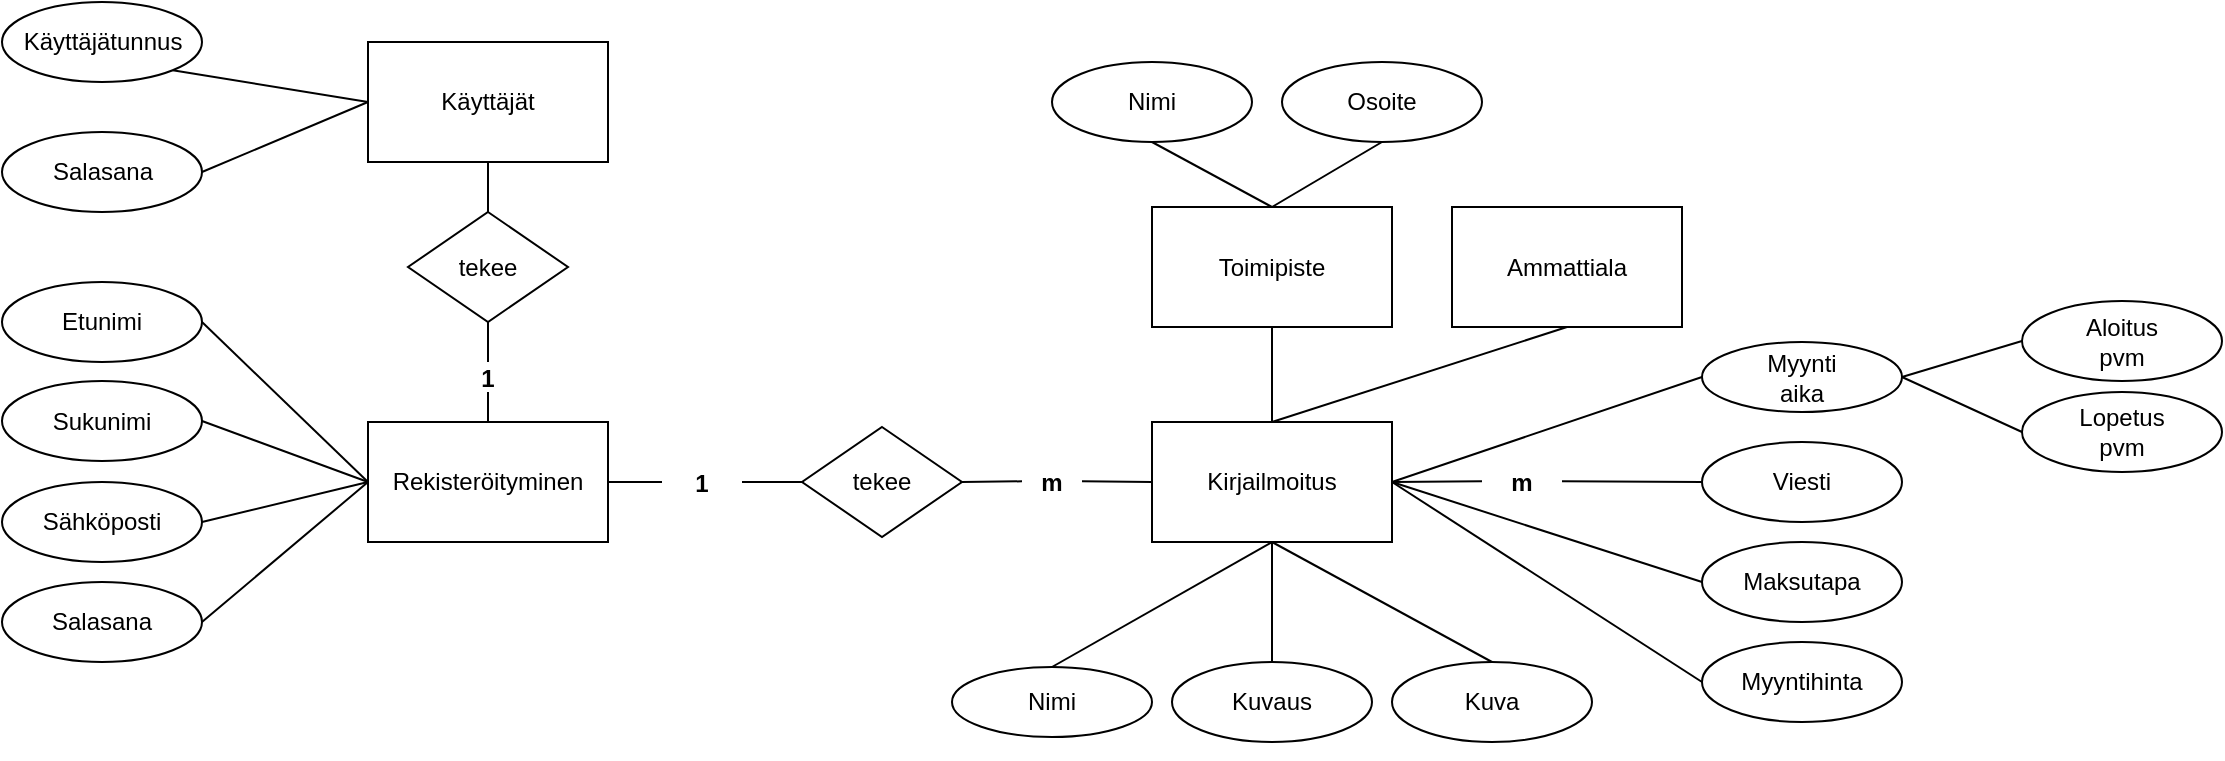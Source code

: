 <mxfile version="13.9.9" type="device"><diagram id="OAvWjPPGCp0Ls6V8mSAL" name="Sivu-1"><mxGraphModel dx="1188" dy="994" grid="0" gridSize="10" guides="1" tooltips="1" connect="1" arrows="1" fold="1" page="1" pageScale="1" pageWidth="1169" pageHeight="827" math="0" shadow="0"><root><mxCell id="0"/><mxCell id="1" parent="0"/><mxCell id="YqPdmewRV-BUVp0OBj5I-1" value="" style="group" parent="1" vertex="1" connectable="0"><mxGeometry x="585" y="390" width="120" height="60" as="geometry"/></mxCell><mxCell id="YqPdmewRV-BUVp0OBj5I-2" value="Kirjailmoitus" style="rounded=0;whiteSpace=wrap;html=1;" parent="YqPdmewRV-BUVp0OBj5I-1" vertex="1"><mxGeometry width="120" height="60" as="geometry"/></mxCell><mxCell id="YqPdmewRV-BUVp0OBj5I-3" value="" style="endArrow=none;html=1;exitX=1;exitY=0.5;exitDx=0;exitDy=0;entryX=0;entryY=0.5;entryDx=0;entryDy=0;" parent="1" source="YqPdmewRV-BUVp0OBj5I-35" target="YqPdmewRV-BUVp0OBj5I-7" edge="1"><mxGeometry width="50" height="50" relative="1" as="geometry"><mxPoint x="140" y="140" as="sourcePoint"/><mxPoint x="180" y="100" as="targetPoint"/></mxGeometry></mxCell><mxCell id="YqPdmewRV-BUVp0OBj5I-4" value="" style="endArrow=none;html=1;exitX=1;exitY=1;exitDx=0;exitDy=0;entryX=0;entryY=0.5;entryDx=0;entryDy=0;" parent="1" source="YqPdmewRV-BUVp0OBj5I-39" target="YqPdmewRV-BUVp0OBj5I-7" edge="1"><mxGeometry width="50" height="50" relative="1" as="geometry"><mxPoint x="120" y="60" as="sourcePoint"/><mxPoint x="180" y="70" as="targetPoint"/></mxGeometry></mxCell><mxCell id="YqPdmewRV-BUVp0OBj5I-5" value="" style="group" parent="1" vertex="1" connectable="0"><mxGeometry x="193" y="200" width="120" height="60" as="geometry"/></mxCell><mxCell id="YqPdmewRV-BUVp0OBj5I-6" value="" style="group" parent="YqPdmewRV-BUVp0OBj5I-5" vertex="1" connectable="0"><mxGeometry width="120" height="60" as="geometry"/></mxCell><mxCell id="YqPdmewRV-BUVp0OBj5I-7" value="" style="rounded=0;whiteSpace=wrap;html=1;" parent="YqPdmewRV-BUVp0OBj5I-6" vertex="1"><mxGeometry width="120" height="60" as="geometry"/></mxCell><mxCell id="YqPdmewRV-BUVp0OBj5I-8" value="Käyttäjät" style="text;html=1;strokeColor=none;fillColor=none;align=center;verticalAlign=middle;whiteSpace=wrap;rounded=0;" parent="YqPdmewRV-BUVp0OBj5I-6" vertex="1"><mxGeometry x="40" y="20" width="40" height="20" as="geometry"/></mxCell><mxCell id="YqPdmewRV-BUVp0OBj5I-12" value="Nimi" style="ellipse;whiteSpace=wrap;html=1;" parent="1" vertex="1"><mxGeometry x="485" y="512.5" width="100" height="35" as="geometry"/></mxCell><mxCell id="YqPdmewRV-BUVp0OBj5I-19" value="Kuva" style="ellipse;whiteSpace=wrap;html=1;" parent="1" vertex="1"><mxGeometry x="705" y="510" width="100" height="40" as="geometry"/></mxCell><mxCell id="YqPdmewRV-BUVp0OBj5I-20" value="Aloitus&lt;br&gt;pvm" style="ellipse;whiteSpace=wrap;html=1;" parent="1" vertex="1"><mxGeometry x="1020" y="329.5" width="100" height="40" as="geometry"/></mxCell><mxCell id="YqPdmewRV-BUVp0OBj5I-21" value="Lopetus&lt;br&gt;pvm" style="ellipse;whiteSpace=wrap;html=1;" parent="1" vertex="1"><mxGeometry x="1020" y="375" width="100" height="40" as="geometry"/></mxCell><mxCell id="YqPdmewRV-BUVp0OBj5I-22" value="" style="endArrow=none;html=1;exitX=1;exitY=0.5;exitDx=0;exitDy=0;entryX=0;entryY=0.5;entryDx=0;entryDy=0;" parent="1" source="YqPdmewRV-BUVp0OBj5I-24" target="YqPdmewRV-BUVp0OBj5I-21" edge="1"><mxGeometry width="50" height="50" relative="1" as="geometry"><mxPoint x="650" y="680" as="sourcePoint"/><mxPoint x="1010" y="380" as="targetPoint"/></mxGeometry></mxCell><mxCell id="YqPdmewRV-BUVp0OBj5I-23" value="" style="endArrow=none;html=1;exitX=1;exitY=0.5;exitDx=0;exitDy=0;entryX=0;entryY=0.5;entryDx=0;entryDy=0;" parent="1" source="YqPdmewRV-BUVp0OBj5I-24" target="YqPdmewRV-BUVp0OBj5I-20" edge="1"><mxGeometry width="50" height="50" relative="1" as="geometry"><mxPoint x="670" y="505" as="sourcePoint"/><mxPoint x="880" y="498" as="targetPoint"/></mxGeometry></mxCell><mxCell id="YqPdmewRV-BUVp0OBj5I-24" value="Myynti&lt;br&gt;aika" style="ellipse;whiteSpace=wrap;html=1;" parent="1" vertex="1"><mxGeometry x="860" y="350" width="100" height="35" as="geometry"/></mxCell><mxCell id="YqPdmewRV-BUVp0OBj5I-26" value="" style="endArrow=none;html=1;exitX=0.5;exitY=0;exitDx=0;exitDy=0;entryX=0.5;entryY=1;entryDx=0;entryDy=0;" parent="1" source="YqPdmewRV-BUVp0OBj5I-12" target="YqPdmewRV-BUVp0OBj5I-2" edge="1"><mxGeometry width="50" height="50" relative="1" as="geometry"><mxPoint x="645" y="272" as="sourcePoint"/><mxPoint x="710" y="420" as="targetPoint"/></mxGeometry></mxCell><mxCell id="YqPdmewRV-BUVp0OBj5I-27" value="" style="endArrow=none;html=1;exitX=0.5;exitY=0;exitDx=0;exitDy=0;entryX=0.5;entryY=1;entryDx=0;entryDy=0;" parent="1" source="YqPdmewRV-BUVp0OBj5I-96" target="YqPdmewRV-BUVp0OBj5I-2" edge="1"><mxGeometry width="50" height="50" relative="1" as="geometry"><mxPoint x="160" y="420" as="sourcePoint"/><mxPoint x="400" y="470" as="targetPoint"/></mxGeometry></mxCell><mxCell id="YqPdmewRV-BUVp0OBj5I-28" value="" style="endArrow=none;html=1;exitX=1;exitY=0.5;exitDx=0;exitDy=0;entryX=0;entryY=0.5;entryDx=0;entryDy=0;" parent="1" source="YqPdmewRV-BUVp0OBj5I-2" target="YqPdmewRV-BUVp0OBj5I-24" edge="1"><mxGeometry width="50" height="50" relative="1" as="geometry"><mxPoint x="910" y="130" as="sourcePoint"/><mxPoint x="800" y="448" as="targetPoint"/></mxGeometry></mxCell><mxCell id="YqPdmewRV-BUVp0OBj5I-30" value="Viesti" style="ellipse;whiteSpace=wrap;html=1;" parent="1" vertex="1"><mxGeometry x="860" y="400" width="100" height="40" as="geometry"/></mxCell><mxCell id="YqPdmewRV-BUVp0OBj5I-32" value="tekee" style="rhombus;whiteSpace=wrap;html=1;" parent="1" vertex="1"><mxGeometry x="213" y="285" width="80" height="55" as="geometry"/></mxCell><mxCell id="YqPdmewRV-BUVp0OBj5I-37" value="" style="group" parent="1" vertex="1" connectable="0"><mxGeometry x="10" y="180" width="100" height="40" as="geometry"/></mxCell><mxCell id="YqPdmewRV-BUVp0OBj5I-38" value="" style="group" parent="YqPdmewRV-BUVp0OBj5I-37" vertex="1" connectable="0"><mxGeometry width="100" height="40" as="geometry"/></mxCell><mxCell id="YqPdmewRV-BUVp0OBj5I-39" value="" style="ellipse;whiteSpace=wrap;html=1;" parent="YqPdmewRV-BUVp0OBj5I-38" vertex="1"><mxGeometry width="100" height="40" as="geometry"/></mxCell><mxCell id="YqPdmewRV-BUVp0OBj5I-40" value="Käyttäjätunnus" style="text;html=1;strokeColor=none;fillColor=none;align=center;verticalAlign=middle;whiteSpace=wrap;rounded=0;" parent="YqPdmewRV-BUVp0OBj5I-38" vertex="1"><mxGeometry x="36.667" y="15" width="26.667" height="10" as="geometry"/></mxCell><mxCell id="YqPdmewRV-BUVp0OBj5I-43" value="" style="endArrow=none;html=1;exitX=0.5;exitY=1;exitDx=0;exitDy=0;" parent="1" source="YqPdmewRV-BUVp0OBj5I-32" target="YqPdmewRV-BUVp0OBj5I-41" edge="1"><mxGeometry width="50" height="50" relative="1" as="geometry"><mxPoint x="405" y="190" as="sourcePoint"/><mxPoint x="270" y="258" as="targetPoint"/><Array as="points"/></mxGeometry></mxCell><mxCell id="YqPdmewRV-BUVp0OBj5I-45" value="" style="group" parent="1" vertex="1" connectable="0"><mxGeometry x="193" y="390" width="120" height="60" as="geometry"/></mxCell><mxCell id="YqPdmewRV-BUVp0OBj5I-46" value="" style="group" parent="YqPdmewRV-BUVp0OBj5I-45" vertex="1" connectable="0"><mxGeometry width="120" height="60" as="geometry"/></mxCell><mxCell id="YqPdmewRV-BUVp0OBj5I-47" value="Rekisteröityminen" style="rounded=0;whiteSpace=wrap;html=1;" parent="YqPdmewRV-BUVp0OBj5I-46" vertex="1"><mxGeometry width="120" height="60" as="geometry"/></mxCell><mxCell id="YqPdmewRV-BUVp0OBj5I-48" value="Sähköposti" style="ellipse;whiteSpace=wrap;html=1;" parent="1" vertex="1"><mxGeometry x="10" y="420" width="100" height="40" as="geometry"/></mxCell><mxCell id="YqPdmewRV-BUVp0OBj5I-49" value="Etunimi" style="ellipse;whiteSpace=wrap;html=1;" parent="1" vertex="1"><mxGeometry x="10" y="320" width="100" height="40" as="geometry"/></mxCell><mxCell id="YqPdmewRV-BUVp0OBj5I-50" value="Sukunimi" style="ellipse;whiteSpace=wrap;html=1;" parent="1" vertex="1"><mxGeometry x="10" y="369.5" width="100" height="40" as="geometry"/></mxCell><mxCell id="YqPdmewRV-BUVp0OBj5I-51" value="" style="endArrow=none;html=1;exitX=1;exitY=0.5;exitDx=0;exitDy=0;entryX=0;entryY=0.5;entryDx=0;entryDy=0;" parent="1" source="YqPdmewRV-BUVp0OBj5I-49" target="YqPdmewRV-BUVp0OBj5I-47" edge="1"><mxGeometry width="50" height="50" relative="1" as="geometry"><mxPoint x="650" y="50" as="sourcePoint"/><mxPoint x="700" as="targetPoint"/></mxGeometry></mxCell><mxCell id="YqPdmewRV-BUVp0OBj5I-52" value="" style="endArrow=none;html=1;exitX=1;exitY=0.5;exitDx=0;exitDy=0;entryX=0;entryY=0.5;entryDx=0;entryDy=0;" parent="1" source="YqPdmewRV-BUVp0OBj5I-50" target="YqPdmewRV-BUVp0OBj5I-47" edge="1"><mxGeometry width="50" height="50" relative="1" as="geometry"><mxPoint x="675.146" y="11.726" as="sourcePoint"/><mxPoint x="710" y="47.5" as="targetPoint"/></mxGeometry></mxCell><mxCell id="YqPdmewRV-BUVp0OBj5I-53" value="" style="endArrow=none;html=1;exitX=1;exitY=0.5;exitDx=0;exitDy=0;entryX=0;entryY=0.5;entryDx=0;entryDy=0;" parent="1" source="YqPdmewRV-BUVp0OBj5I-48" target="YqPdmewRV-BUVp0OBj5I-47" edge="1"><mxGeometry width="50" height="50" relative="1" as="geometry"><mxPoint x="710" y="-30" as="sourcePoint"/><mxPoint x="740" y="17.5" as="targetPoint"/></mxGeometry></mxCell><mxCell id="YqPdmewRV-BUVp0OBj5I-54" value="Salasana" style="ellipse;whiteSpace=wrap;html=1;" parent="1" vertex="1"><mxGeometry x="10" y="470" width="100" height="40" as="geometry"/></mxCell><mxCell id="YqPdmewRV-BUVp0OBj5I-55" value="" style="endArrow=none;html=1;exitX=1;exitY=0.5;exitDx=0;exitDy=0;entryX=0;entryY=0.5;entryDx=0;entryDy=0;" parent="1" source="YqPdmewRV-BUVp0OBj5I-54" target="YqPdmewRV-BUVp0OBj5I-47" edge="1"><mxGeometry width="50" height="50" relative="1" as="geometry"><mxPoint x="830" y="-30" as="sourcePoint"/><mxPoint x="710" y="120" as="targetPoint"/></mxGeometry></mxCell><mxCell id="YqPdmewRV-BUVp0OBj5I-57" value="" style="endArrow=none;html=1;entryX=1;entryY=0.5;entryDx=0;entryDy=0;" parent="1" source="YqPdmewRV-BUVp0OBj5I-59" target="YqPdmewRV-BUVp0OBj5I-47" edge="1"><mxGeometry width="50" height="50" relative="1" as="geometry"><mxPoint x="370" y="400" as="sourcePoint"/><mxPoint x="800" y="167" as="targetPoint"/></mxGeometry></mxCell><mxCell id="YqPdmewRV-BUVp0OBj5I-58" value="" style="endArrow=none;html=1;entryX=1;entryY=0.5;entryDx=0;entryDy=0;" parent="1" source="YqPdmewRV-BUVp0OBj5I-61" target="YqPdmewRV-BUVp0OBj5I-56" edge="1"><mxGeometry width="50" height="50" relative="1" as="geometry"><mxPoint x="428" y="217" as="sourcePoint"/><mxPoint x="493" y="166" as="targetPoint"/></mxGeometry></mxCell><mxCell id="YqPdmewRV-BUVp0OBj5I-59" value="1" style="text;align=center;fontStyle=1;verticalAlign=middle;spacingLeft=3;spacingRight=3;strokeColor=none;rotatable=0;points=[[0,0.5],[1,0.5]];portConstraint=eastwest;" parent="1" vertex="1"><mxGeometry x="340" y="409.5" width="40" height="21" as="geometry"/></mxCell><mxCell id="YqPdmewRV-BUVp0OBj5I-60" value="" style="endArrow=none;html=1;exitX=0;exitY=0.5;exitDx=0;exitDy=0;" parent="1" source="YqPdmewRV-BUVp0OBj5I-56" target="YqPdmewRV-BUVp0OBj5I-59" edge="1"><mxGeometry width="50" height="50" relative="1" as="geometry"><mxPoint x="710" y="140" as="sourcePoint"/><mxPoint x="510" y="370" as="targetPoint"/></mxGeometry></mxCell><mxCell id="YqPdmewRV-BUVp0OBj5I-61" value="m" style="text;align=center;fontStyle=1;verticalAlign=middle;spacingLeft=3;spacingRight=3;strokeColor=none;rotatable=0;points=[[0,0.5],[1,0.5]];portConstraint=eastwest;" parent="1" vertex="1"><mxGeometry x="520" y="409.5" width="30" height="20" as="geometry"/></mxCell><mxCell id="YqPdmewRV-BUVp0OBj5I-62" value="" style="endArrow=none;html=1;exitX=0;exitY=0.5;exitDx=0;exitDy=0;" parent="1" source="YqPdmewRV-BUVp0OBj5I-2" target="YqPdmewRV-BUVp0OBj5I-61" edge="1"><mxGeometry width="50" height="50" relative="1" as="geometry"><mxPoint x="440" y="260" as="sourcePoint"/><mxPoint x="400" y="227" as="targetPoint"/></mxGeometry></mxCell><mxCell id="YqPdmewRV-BUVp0OBj5I-74" style="edgeStyle=orthogonalEdgeStyle;rounded=0;orthogonalLoop=1;jettySize=auto;html=1;exitX=0.5;exitY=1;exitDx=0;exitDy=0;" parent="1" edge="1"><mxGeometry relative="1" as="geometry"><mxPoint x="1010" y="263" as="sourcePoint"/><mxPoint x="1010" y="263" as="targetPoint"/></mxGeometry></mxCell><mxCell id="YqPdmewRV-BUVp0OBj5I-84" value="Nimi" style="ellipse;whiteSpace=wrap;html=1;container=1;" parent="1" vertex="1"><mxGeometry x="535" y="210" width="100" height="40" as="geometry"/></mxCell><mxCell id="YqPdmewRV-BUVp0OBj5I-93" value="" style="endArrow=none;html=1;exitX=0.5;exitY=0;exitDx=0;exitDy=0;entryX=0.5;entryY=1;entryDx=0;entryDy=0;" parent="1" source="-bH8lzvlMRh-ye_58khU-3" target="YqPdmewRV-BUVp0OBj5I-77" edge="1"><mxGeometry width="50" height="50" relative="1" as="geometry"><mxPoint x="496" y="544" as="sourcePoint"/><mxPoint x="740" y="270" as="targetPoint"/></mxGeometry></mxCell><mxCell id="YqPdmewRV-BUVp0OBj5I-96" value="Kuvaus" style="ellipse;whiteSpace=wrap;html=1;" parent="1" vertex="1"><mxGeometry x="595" y="510" width="100" height="40" as="geometry"/></mxCell><mxCell id="YqPdmewRV-BUVp0OBj5I-106" value="" style="endArrow=none;html=1;exitX=0.5;exitY=0;exitDx=0;exitDy=0;entryX=0.5;entryY=1;entryDx=0;entryDy=0;" parent="1" source="YqPdmewRV-BUVp0OBj5I-19" target="YqPdmewRV-BUVp0OBj5I-2" edge="1"><mxGeometry width="50" height="50" relative="1" as="geometry"><mxPoint x="320" y="470" as="sourcePoint"/><mxPoint x="520" y="510" as="targetPoint"/></mxGeometry></mxCell><mxCell id="YqPdmewRV-BUVp0OBj5I-107" value="Myyntihinta" style="ellipse;whiteSpace=wrap;html=1;" parent="1" vertex="1"><mxGeometry x="860" y="500" width="100" height="40" as="geometry"/></mxCell><mxCell id="YqPdmewRV-BUVp0OBj5I-108" value="" style="endArrow=none;html=1;exitX=0;exitY=0.5;exitDx=0;exitDy=0;entryX=1;entryY=0.5;entryDx=0;entryDy=0;" parent="1" source="YqPdmewRV-BUVp0OBj5I-107" target="YqPdmewRV-BUVp0OBj5I-2" edge="1"><mxGeometry width="50" height="50" relative="1" as="geometry"><mxPoint x="840" y="510" as="sourcePoint"/><mxPoint x="710" y="420" as="targetPoint"/></mxGeometry></mxCell><mxCell id="YqPdmewRV-BUVp0OBj5I-109" style="edgeStyle=orthogonalEdgeStyle;rounded=0;orthogonalLoop=1;jettySize=auto;html=1;exitX=0.5;exitY=1;exitDx=0;exitDy=0;" parent="1" source="YqPdmewRV-BUVp0OBj5I-96" target="YqPdmewRV-BUVp0OBj5I-96" edge="1"><mxGeometry relative="1" as="geometry"/></mxCell><mxCell id="YqPdmewRV-BUVp0OBj5I-110" style="edgeStyle=orthogonalEdgeStyle;rounded=0;orthogonalLoop=1;jettySize=auto;html=1;exitX=0.5;exitY=1;exitDx=0;exitDy=0;" parent="1" source="YqPdmewRV-BUVp0OBj5I-20" target="YqPdmewRV-BUVp0OBj5I-20" edge="1"><mxGeometry relative="1" as="geometry"/></mxCell><mxCell id="YqPdmewRV-BUVp0OBj5I-112" value="" style="endArrow=none;html=1;exitX=0.5;exitY=0;exitDx=0;exitDy=0;entryX=0.5;entryY=1;entryDx=0;entryDy=0;" parent="1" source="-bH8lzvlMRh-ye_58khU-3" target="YqPdmewRV-BUVp0OBj5I-84" edge="1"><mxGeometry width="50" height="50" relative="1" as="geometry"><mxPoint x="496" y="544" as="sourcePoint"/><mxPoint x="354" y="500" as="targetPoint"/></mxGeometry></mxCell><mxCell id="YqPdmewRV-BUVp0OBj5I-41" value="1" style="text;align=center;fontStyle=1;verticalAlign=middle;spacingLeft=3;spacingRight=3;strokeColor=none;rotatable=0;points=[[0,0.5],[1,0.5]];portConstraint=eastwest;" parent="1" vertex="1"><mxGeometry x="233" y="360" width="40" height="15" as="geometry"/></mxCell><mxCell id="-bH8lzvlMRh-ye_58khU-3" value="Toimipiste" style="rounded=0;whiteSpace=wrap;html=1;" parent="1" vertex="1"><mxGeometry x="585" y="282.5" width="120" height="60" as="geometry"/></mxCell><mxCell id="DH8Cp3zjhcIKs8LEzdN9-2" value="Maksutapa" style="ellipse;whiteSpace=wrap;html=1;" parent="1" vertex="1"><mxGeometry x="860" y="450" width="100" height="40" as="geometry"/></mxCell><mxCell id="DH8Cp3zjhcIKs8LEzdN9-6" value="" style="endArrow=none;html=1;exitX=0;exitY=0.5;exitDx=0;exitDy=0;entryX=1;entryY=0.5;entryDx=0;entryDy=0;" parent="1" source="DH8Cp3zjhcIKs8LEzdN9-2" target="YqPdmewRV-BUVp0OBj5I-2" edge="1"><mxGeometry width="50" height="50" relative="1" as="geometry"><mxPoint x="380" y="407.5" as="sourcePoint"/><mxPoint x="645" y="450" as="targetPoint"/></mxGeometry></mxCell><mxCell id="P9P4SOSW2S6WP1OoZEXa-2" value="" style="endArrow=none;html=1;exitX=0;exitY=0.5;exitDx=0;exitDy=0;" edge="1" parent="1" source="YqPdmewRV-BUVp0OBj5I-30" target="P9P4SOSW2S6WP1OoZEXa-1"><mxGeometry width="50" height="50" relative="1" as="geometry"><mxPoint x="340.0" y="187" as="sourcePoint"/><mxPoint x="795" y="360" as="targetPoint"/><Array as="points"/></mxGeometry></mxCell><mxCell id="P9P4SOSW2S6WP1OoZEXa-5" value="Ammattiala" style="rounded=0;whiteSpace=wrap;html=1;" vertex="1" parent="1"><mxGeometry x="735" y="282.5" width="115" height="60" as="geometry"/></mxCell><mxCell id="YqPdmewRV-BUVp0OBj5I-56" value="tekee" style="rhombus;whiteSpace=wrap;html=1;" parent="1" vertex="1"><mxGeometry x="410" y="392.5" width="80" height="55" as="geometry"/></mxCell><mxCell id="P9P4SOSW2S6WP1OoZEXa-21" value="" style="endArrow=none;html=1;entryX=0.5;entryY=0;entryDx=0;entryDy=0;" edge="1" parent="1" source="YqPdmewRV-BUVp0OBj5I-41" target="YqPdmewRV-BUVp0OBj5I-47"><mxGeometry width="50" height="50" relative="1" as="geometry"><mxPoint x="358" y="264.5" as="sourcePoint"/><mxPoint x="323" y="359" as="targetPoint"/></mxGeometry></mxCell><mxCell id="P9P4SOSW2S6WP1OoZEXa-22" value="" style="endArrow=none;html=1;exitX=0.5;exitY=1;exitDx=0;exitDy=0;entryX=0.5;entryY=0;entryDx=0;entryDy=0;" edge="1" parent="1" source="YqPdmewRV-BUVp0OBj5I-7" target="YqPdmewRV-BUVp0OBj5I-32"><mxGeometry width="50" height="50" relative="1" as="geometry"><mxPoint x="358" y="264.5" as="sourcePoint"/><mxPoint x="323" y="359" as="targetPoint"/></mxGeometry></mxCell><mxCell id="P9P4SOSW2S6WP1OoZEXa-30" value="" style="endArrow=none;html=1;exitX=0.5;exitY=1;exitDx=0;exitDy=0;entryX=0.5;entryY=0;entryDx=0;entryDy=0;" edge="1" parent="1" source="-bH8lzvlMRh-ye_58khU-3" target="YqPdmewRV-BUVp0OBj5I-2"><mxGeometry width="50" height="50" relative="1" as="geometry"><mxPoint x="790" y="410" as="sourcePoint"/><mxPoint x="710" y="430" as="targetPoint"/></mxGeometry></mxCell><mxCell id="P9P4SOSW2S6WP1OoZEXa-43" value="" style="endArrow=none;html=1;entryX=0.5;entryY=0;entryDx=0;entryDy=0;exitX=0.5;exitY=1;exitDx=0;exitDy=0;" edge="1" parent="1" source="P9P4SOSW2S6WP1OoZEXa-5" target="YqPdmewRV-BUVp0OBj5I-2"><mxGeometry width="50" height="50" relative="1" as="geometry"><mxPoint x="500" y="530" as="sourcePoint"/><mxPoint x="655" y="460" as="targetPoint"/></mxGeometry></mxCell><mxCell id="P9P4SOSW2S6WP1OoZEXa-1" value="m" style="text;align=center;fontStyle=1;verticalAlign=middle;spacingLeft=3;spacingRight=3;strokeColor=none;rotatable=0;points=[[0,0.5],[1,0.5]];portConstraint=eastwest;" vertex="1" parent="1"><mxGeometry x="750" y="409.5" width="40" height="20" as="geometry"/></mxCell><mxCell id="P9P4SOSW2S6WP1OoZEXa-33" style="edgeStyle=orthogonalEdgeStyle;rounded=0;orthogonalLoop=1;jettySize=auto;html=1;exitX=1;exitY=0.5;exitDx=0;exitDy=0;" edge="1" parent="1" source="P9P4SOSW2S6WP1OoZEXa-1" target="P9P4SOSW2S6WP1OoZEXa-1"><mxGeometry relative="1" as="geometry"/></mxCell><mxCell id="P9P4SOSW2S6WP1OoZEXa-3" value="" style="endArrow=none;html=1;entryX=1;entryY=0.5;entryDx=0;entryDy=0;" edge="1" parent="1" source="P9P4SOSW2S6WP1OoZEXa-1" target="YqPdmewRV-BUVp0OBj5I-2"><mxGeometry width="50" height="50" relative="1" as="geometry"><mxPoint x="750" y="368" as="sourcePoint"/><mxPoint x="645" y="450" as="targetPoint"/><Array as="points"/></mxGeometry></mxCell><mxCell id="P9P4SOSW2S6WP1OoZEXa-49" style="edgeStyle=orthogonalEdgeStyle;rounded=0;orthogonalLoop=1;jettySize=auto;html=1;exitX=0.5;exitY=1;exitDx=0;exitDy=0;" edge="1" parent="1" source="DH8Cp3zjhcIKs8LEzdN9-2" target="DH8Cp3zjhcIKs8LEzdN9-2"><mxGeometry relative="1" as="geometry"/></mxCell><mxCell id="YqPdmewRV-BUVp0OBj5I-35" value="" style="ellipse;whiteSpace=wrap;html=1;" parent="1" vertex="1"><mxGeometry x="10.0" y="245" width="100" height="40" as="geometry"/></mxCell><mxCell id="YqPdmewRV-BUVp0OBj5I-36" value="Salasana" style="text;html=1;strokeColor=none;fillColor=none;align=center;verticalAlign=middle;whiteSpace=wrap;rounded=0;" parent="1" vertex="1"><mxGeometry x="46.667" y="260" width="26.667" height="10" as="geometry"/></mxCell><mxCell id="YqPdmewRV-BUVp0OBj5I-77" value="Osoite" style="ellipse;whiteSpace=wrap;html=1;container=1;" parent="1" vertex="1"><mxGeometry x="650" y="210" width="100" height="40" as="geometry"/></mxCell><mxCell id="P9P4SOSW2S6WP1OoZEXa-59" style="edgeStyle=orthogonalEdgeStyle;rounded=0;orthogonalLoop=1;jettySize=auto;html=1;exitX=0.5;exitY=1;exitDx=0;exitDy=0;" edge="1" parent="1" source="YqPdmewRV-BUVp0OBj5I-107" target="YqPdmewRV-BUVp0OBj5I-107"><mxGeometry relative="1" as="geometry"/></mxCell></root></mxGraphModel></diagram></mxfile>
